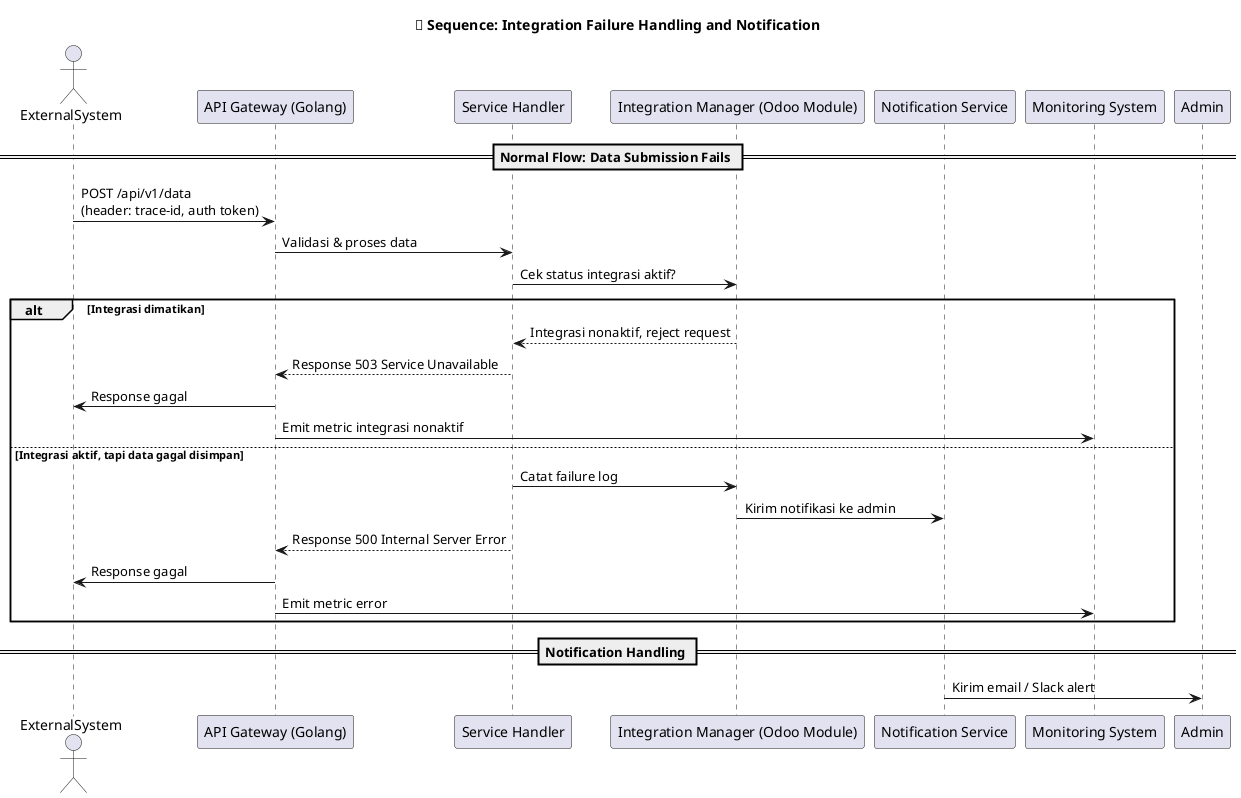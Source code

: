 @startuml integration_failure_handling_sequence

title 🔄 Sequence: Integration Failure Handling and Notification

actor ExternalSystem
participant "API Gateway (Golang)" as APIGateway
participant "Service Handler" as ServiceHandler
participant "Integration Manager (Odoo Module)" as IntegrationManager
participant "Notification Service" as NotificationService
participant "Monitoring System" as Monitoring

== Normal Flow: Data Submission Fails ==
ExternalSystem -> APIGateway : POST /api/v1/data\n(header: trace-id, auth token)
APIGateway -> ServiceHandler : Validasi & proses data
ServiceHandler -> IntegrationManager : Cek status integrasi aktif?
alt Integrasi dimatikan
    IntegrationManager --> ServiceHandler : Integrasi nonaktif, reject request
    ServiceHandler --> APIGateway : Response 503 Service Unavailable
    APIGateway -> ExternalSystem : Response gagal
    APIGateway -> Monitoring : Emit metric integrasi nonaktif
else Integrasi aktif, tapi data gagal disimpan
    ServiceHandler -> IntegrationManager : Catat failure log
    IntegrationManager -> NotificationService : Kirim notifikasi ke admin
    ServiceHandler --> APIGateway : Response 500 Internal Server Error
    APIGateway -> ExternalSystem : Response gagal
    APIGateway -> Monitoring : Emit metric error
end

== Notification Handling ==
NotificationService -> Admin : Kirim email / Slack alert

@enduml
